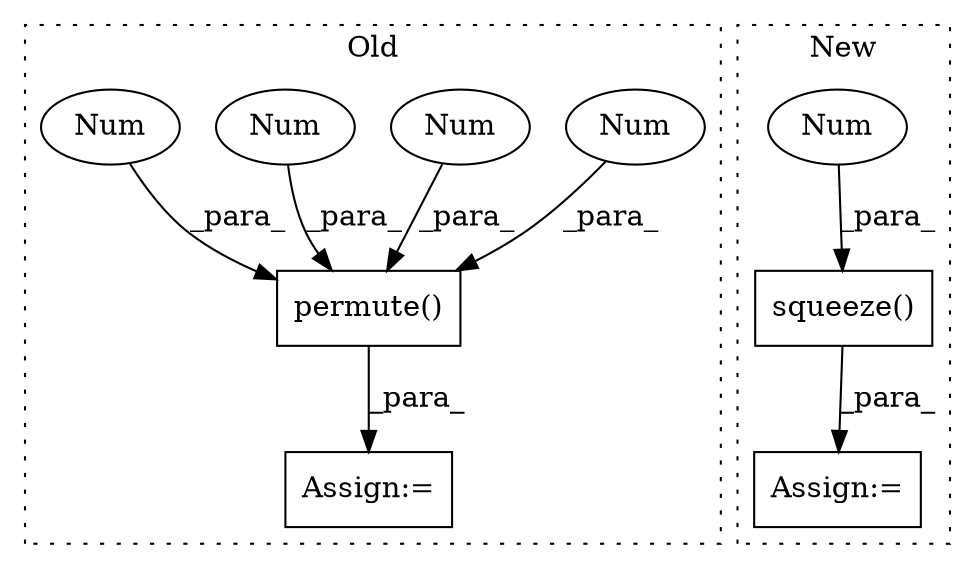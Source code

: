 digraph G {
subgraph cluster0 {
1 [label="permute()" a="75" s="1530,1552" l="12,1" shape="box"];
3 [label="Num" a="76" s="1548" l="1" shape="ellipse"];
4 [label="Num" a="76" s="1551" l="1" shape="ellipse"];
5 [label="Num" a="76" s="1542" l="1" shape="ellipse"];
6 [label="Assign:=" a="68" s="1527" l="3" shape="box"];
8 [label="Num" a="76" s="1545" l="1" shape="ellipse"];
label = "Old";
style="dotted";
}
subgraph cluster1 {
2 [label="squeeze()" a="75" s="1249,1332" l="82,1" shape="box"];
7 [label="Num" a="76" s="1331" l="1" shape="ellipse"];
9 [label="Assign:=" a="68" s="2045" l="3" shape="box"];
label = "New";
style="dotted";
}
1 -> 6 [label="_para_"];
2 -> 9 [label="_para_"];
3 -> 1 [label="_para_"];
4 -> 1 [label="_para_"];
5 -> 1 [label="_para_"];
7 -> 2 [label="_para_"];
8 -> 1 [label="_para_"];
}